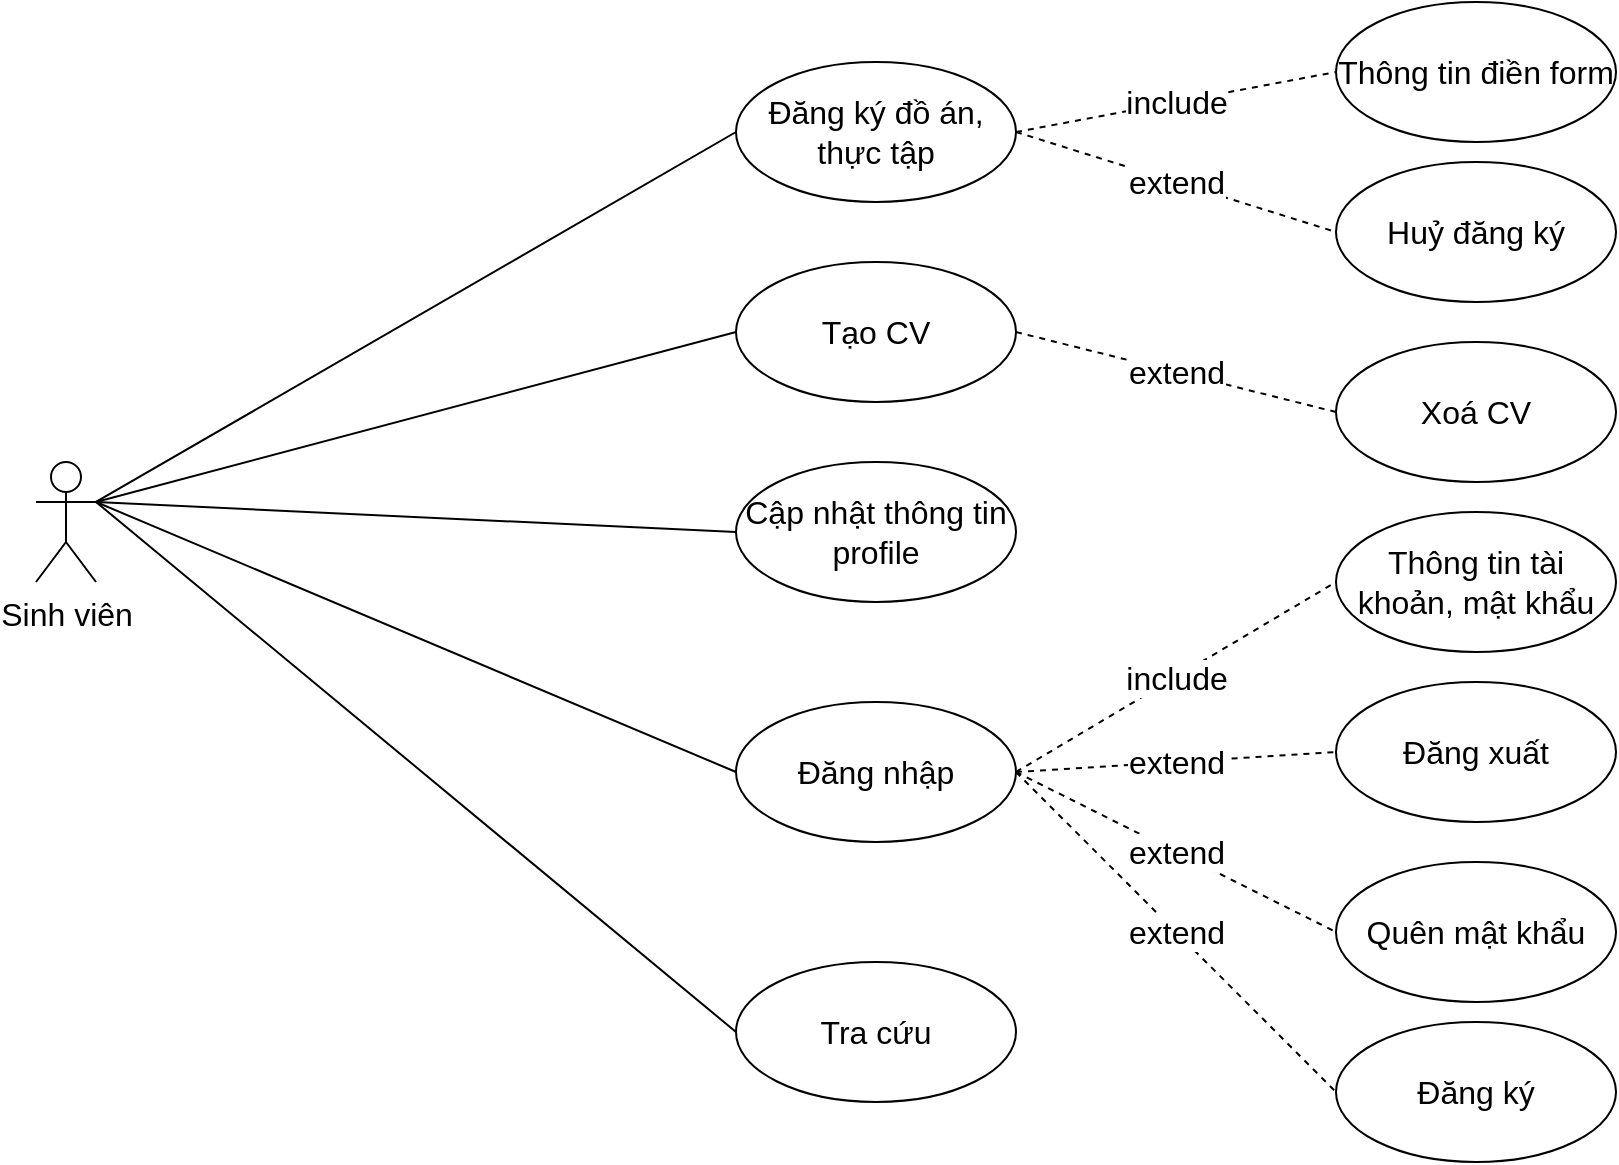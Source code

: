<mxfile version="20.6.2" type="device"><diagram id="dWC8kROcZnmFNQIntg2G" name="Page-1"><mxGraphModel dx="706" dy="1289" grid="1" gridSize="10" guides="1" tooltips="1" connect="1" arrows="1" fold="1" page="1" pageScale="1" pageWidth="850" pageHeight="1100" math="0" shadow="0"><root><mxCell id="0"/><mxCell id="1" parent="0"/><mxCell id="XQzmb9XHSsG7TRB8CK42-20" value="Sinh viên" style="shape=umlActor;verticalLabelPosition=bottom;verticalAlign=top;html=1;outlineConnect=0;fontSize=16;" parent="1" vertex="1"><mxGeometry x="890" y="240" width="30" height="60" as="geometry"/></mxCell><mxCell id="XQzmb9XHSsG7TRB8CK42-24" value="Cập nhật thông tin profile" style="ellipse;whiteSpace=wrap;html=1;strokeWidth=1;fontSize=16;" parent="1" vertex="1"><mxGeometry x="1240" y="240" width="140" height="70" as="geometry"/></mxCell><mxCell id="XQzmb9XHSsG7TRB8CK42-28" value="Tra cứu" style="ellipse;whiteSpace=wrap;html=1;strokeWidth=1;fontSize=16;" parent="1" vertex="1"><mxGeometry x="1240" y="490" width="140" height="70" as="geometry"/></mxCell><mxCell id="XQzmb9XHSsG7TRB8CK42-30" value="Tạo CV" style="ellipse;whiteSpace=wrap;html=1;strokeWidth=1;fontSize=16;" parent="1" vertex="1"><mxGeometry x="1240" y="140" width="140" height="70" as="geometry"/></mxCell><mxCell id="XQzmb9XHSsG7TRB8CK42-31" value="Đăng ký đồ án, thực tập" style="ellipse;whiteSpace=wrap;html=1;strokeWidth=1;fontSize=16;" parent="1" vertex="1"><mxGeometry x="1240" y="40" width="140" height="70" as="geometry"/></mxCell><mxCell id="XQzmb9XHSsG7TRB8CK42-36" value="" style="endArrow=none;html=1;rounded=0;entryX=0;entryY=0.5;entryDx=0;entryDy=0;exitX=1;exitY=0.333;exitDx=0;exitDy=0;exitPerimeter=0;fontSize=16;" parent="1" source="XQzmb9XHSsG7TRB8CK42-20" target="XQzmb9XHSsG7TRB8CK42-31" edge="1"><mxGeometry width="50" height="50" relative="1" as="geometry"><mxPoint x="920" y="185" as="sourcePoint"/><mxPoint x="1200.0" y="70" as="targetPoint"/></mxGeometry></mxCell><mxCell id="XQzmb9XHSsG7TRB8CK42-37" value="" style="endArrow=none;html=1;rounded=0;entryX=0;entryY=0.5;entryDx=0;entryDy=0;exitX=1;exitY=0.333;exitDx=0;exitDy=0;exitPerimeter=0;fontSize=16;" parent="1" source="XQzmb9XHSsG7TRB8CK42-20" target="XQzmb9XHSsG7TRB8CK42-30" edge="1"><mxGeometry width="50" height="50" relative="1" as="geometry"><mxPoint x="920" y="405" as="sourcePoint"/><mxPoint x="1200.0" y="180" as="targetPoint"/></mxGeometry></mxCell><mxCell id="XQzmb9XHSsG7TRB8CK42-38" value="" style="endArrow=none;html=1;rounded=0;entryX=0;entryY=0.5;entryDx=0;entryDy=0;exitX=1;exitY=0.333;exitDx=0;exitDy=0;exitPerimeter=0;fontSize=16;" parent="1" source="XQzmb9XHSsG7TRB8CK42-20" target="XQzmb9XHSsG7TRB8CK42-24" edge="1"><mxGeometry width="50" height="50" relative="1" as="geometry"><mxPoint x="920" y="405" as="sourcePoint"/><mxPoint x="1200.0" y="300" as="targetPoint"/></mxGeometry></mxCell><mxCell id="XQzmb9XHSsG7TRB8CK42-42" value="" style="endArrow=none;html=1;rounded=0;entryX=0;entryY=0.5;entryDx=0;entryDy=0;exitX=1;exitY=0.333;exitDx=0;exitDy=0;exitPerimeter=0;fontSize=16;" parent="1" source="XQzmb9XHSsG7TRB8CK42-20" target="XQzmb9XHSsG7TRB8CK42-28" edge="1"><mxGeometry width="50" height="50" relative="1" as="geometry"><mxPoint x="920" y="625" as="sourcePoint"/><mxPoint x="1200.0" y="420" as="targetPoint"/></mxGeometry></mxCell><mxCell id="XQzmb9XHSsG7TRB8CK42-48" value="" style="endArrow=none;html=1;rounded=0;entryX=0;entryY=0.5;entryDx=0;entryDy=0;exitX=1;exitY=0.333;exitDx=0;exitDy=0;exitPerimeter=0;fontSize=16;" parent="1" source="XQzmb9XHSsG7TRB8CK42-20" target="XQzmb9XHSsG7TRB8CK42-51" edge="1"><mxGeometry width="50" height="50" relative="1" as="geometry"><mxPoint x="920" y="405" as="sourcePoint"/><mxPoint x="1320" y="640" as="targetPoint"/></mxGeometry></mxCell><mxCell id="XQzmb9XHSsG7TRB8CK42-51" value="Đăng nhập" style="ellipse;whiteSpace=wrap;html=1;strokeWidth=1;fontSize=16;" parent="1" vertex="1"><mxGeometry x="1240" y="360" width="140" height="70" as="geometry"/></mxCell><mxCell id="XQzmb9XHSsG7TRB8CK42-52" value="include" style="endArrow=none;dashed=1;html=1;rounded=0;entryX=0;entryY=0.5;entryDx=0;entryDy=0;exitX=1;exitY=0.5;exitDx=0;exitDy=0;fontSize=16;" parent="1" source="XQzmb9XHSsG7TRB8CK42-51" target="XQzmb9XHSsG7TRB8CK42-53" edge="1"><mxGeometry width="50" height="50" relative="1" as="geometry"><mxPoint x="1530" y="650" as="sourcePoint"/><mxPoint x="1560.0" y="595" as="targetPoint"/></mxGeometry></mxCell><mxCell id="XQzmb9XHSsG7TRB8CK42-53" value="Thông tin tài khoản, mật khẩu" style="ellipse;whiteSpace=wrap;html=1;strokeWidth=1;fontSize=16;" parent="1" vertex="1"><mxGeometry x="1540" y="265" width="140" height="70" as="geometry"/></mxCell><mxCell id="XQzmb9XHSsG7TRB8CK42-54" value="Đăng xuất" style="ellipse;whiteSpace=wrap;html=1;strokeWidth=1;fontSize=16;" parent="1" vertex="1"><mxGeometry x="1540" y="350" width="140" height="70" as="geometry"/></mxCell><mxCell id="XQzmb9XHSsG7TRB8CK42-55" value="extend" style="endArrow=none;dashed=1;html=1;rounded=0;entryX=0;entryY=0.5;entryDx=0;entryDy=0;exitX=1;exitY=0.5;exitDx=0;exitDy=0;fontSize=16;" parent="1" source="XQzmb9XHSsG7TRB8CK42-51" target="XQzmb9XHSsG7TRB8CK42-54" edge="1"><mxGeometry width="50" height="50" relative="1" as="geometry"><mxPoint x="1490" y="645" as="sourcePoint"/><mxPoint x="1600" y="575" as="targetPoint"/></mxGeometry></mxCell><mxCell id="XQzmb9XHSsG7TRB8CK42-56" value="Quên mật khẩu" style="ellipse;whiteSpace=wrap;html=1;strokeWidth=1;fontSize=16;" parent="1" vertex="1"><mxGeometry x="1540" y="440" width="140" height="70" as="geometry"/></mxCell><mxCell id="XQzmb9XHSsG7TRB8CK42-57" value="extend" style="endArrow=none;dashed=1;html=1;rounded=0;entryX=0;entryY=0.5;entryDx=0;entryDy=0;exitX=1;exitY=0.5;exitDx=0;exitDy=0;fontSize=16;" parent="1" source="XQzmb9XHSsG7TRB8CK42-51" target="XQzmb9XHSsG7TRB8CK42-56" edge="1"><mxGeometry width="50" height="50" relative="1" as="geometry"><mxPoint x="1420" y="650" as="sourcePoint"/><mxPoint x="1560" y="745" as="targetPoint"/></mxGeometry></mxCell><mxCell id="XQzmb9XHSsG7TRB8CK42-58" value="Đăng ký" style="ellipse;whiteSpace=wrap;html=1;strokeWidth=1;fontSize=16;" parent="1" vertex="1"><mxGeometry x="1540" y="520" width="140" height="70" as="geometry"/></mxCell><mxCell id="XQzmb9XHSsG7TRB8CK42-59" value="extend" style="endArrow=none;dashed=1;html=1;rounded=0;entryX=0;entryY=0.5;entryDx=0;entryDy=0;exitX=1;exitY=0.5;exitDx=0;exitDy=0;fontSize=16;" parent="1" source="XQzmb9XHSsG7TRB8CK42-51" target="XQzmb9XHSsG7TRB8CK42-58" edge="1"><mxGeometry width="50" height="50" relative="1" as="geometry"><mxPoint x="1390" y="655" as="sourcePoint"/><mxPoint x="1560.0" y="785" as="targetPoint"/></mxGeometry></mxCell><mxCell id="XQzmb9XHSsG7TRB8CK42-61" value="Thông tin điền form" style="ellipse;whiteSpace=wrap;html=1;strokeWidth=1;fontSize=16;" parent="1" vertex="1"><mxGeometry x="1540" y="10" width="140" height="70" as="geometry"/></mxCell><mxCell id="XQzmb9XHSsG7TRB8CK42-62" value="include" style="endArrow=none;dashed=1;html=1;rounded=0;entryX=0;entryY=0.5;entryDx=0;entryDy=0;exitX=1;exitY=0.5;exitDx=0;exitDy=0;fontSize=16;" parent="1" source="XQzmb9XHSsG7TRB8CK42-31" target="XQzmb9XHSsG7TRB8CK42-61" edge="1"><mxGeometry width="50" height="50" relative="1" as="geometry"><mxPoint x="1390" y="180" as="sourcePoint"/><mxPoint x="1560.0" y="595" as="targetPoint"/></mxGeometry></mxCell><mxCell id="XQzmb9XHSsG7TRB8CK42-63" value="Huỷ đăng ký" style="ellipse;whiteSpace=wrap;html=1;strokeWidth=1;fontSize=16;" parent="1" vertex="1"><mxGeometry x="1540" y="90" width="140" height="70" as="geometry"/></mxCell><mxCell id="XQzmb9XHSsG7TRB8CK42-64" value="extend" style="endArrow=none;dashed=1;html=1;rounded=0;entryX=0;entryY=0.5;entryDx=0;entryDy=0;exitX=1;exitY=0.5;exitDx=0;exitDy=0;fontSize=16;" parent="1" source="XQzmb9XHSsG7TRB8CK42-31" target="XQzmb9XHSsG7TRB8CK42-63" edge="1"><mxGeometry width="50" height="50" relative="1" as="geometry"><mxPoint x="1390" y="185" as="sourcePoint"/><mxPoint x="1530.0" y="115" as="targetPoint"/></mxGeometry></mxCell><mxCell id="XQzmb9XHSsG7TRB8CK42-65" value="Xoá CV" style="ellipse;whiteSpace=wrap;html=1;strokeWidth=1;fontSize=16;" parent="1" vertex="1"><mxGeometry x="1540" y="180" width="140" height="70" as="geometry"/></mxCell><mxCell id="XQzmb9XHSsG7TRB8CK42-66" value="extend" style="endArrow=none;dashed=1;html=1;rounded=0;entryX=0;entryY=0.5;entryDx=0;entryDy=0;exitX=1;exitY=0.5;exitDx=0;exitDy=0;fontSize=16;" parent="1" source="XQzmb9XHSsG7TRB8CK42-30" target="XQzmb9XHSsG7TRB8CK42-65" edge="1"><mxGeometry width="50" height="50" relative="1" as="geometry"><mxPoint x="1390.0" y="185" as="sourcePoint"/><mxPoint x="1550.0" y="225" as="targetPoint"/></mxGeometry></mxCell></root></mxGraphModel></diagram></mxfile>